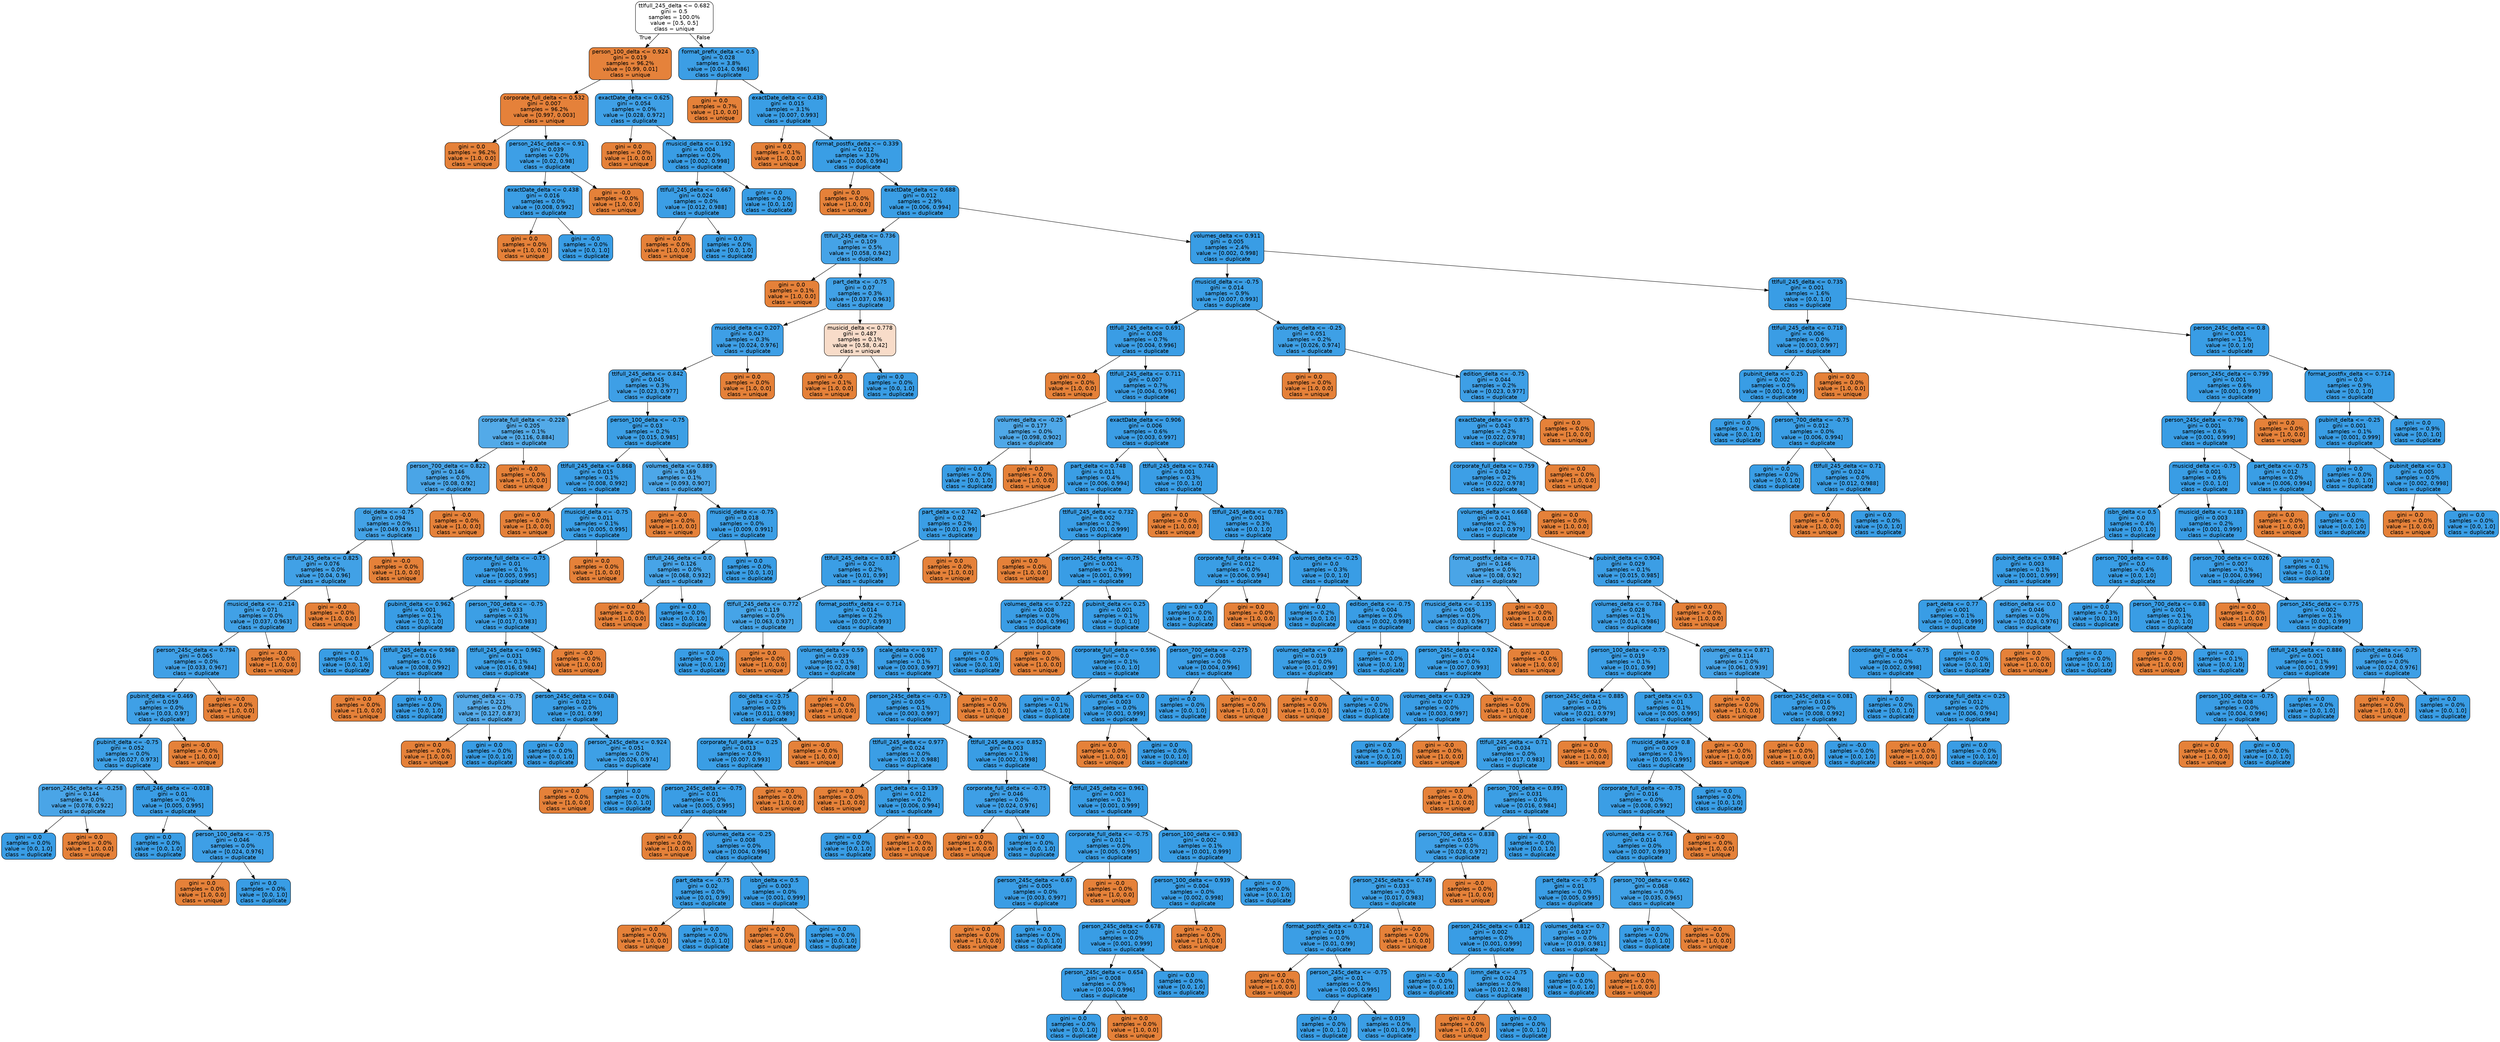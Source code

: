 digraph Tree {
node [shape=box, style="filled, rounded", color="black", fontname=helvetica] ;
edge [fontname=helvetica] ;
0 [label="ttlfull_245_delta <= 0.682\ngini = 0.5\nsamples = 100.0%\nvalue = [0.5, 0.5]\nclass = unique", fillcolor="#ffffff"] ;
1 [label="person_100_delta <= 0.924\ngini = 0.019\nsamples = 96.2%\nvalue = [0.99, 0.01]\nclass = unique", fillcolor="#e5823b"] ;
0 -> 1 [labeldistance=2.5, labelangle=45, headlabel="True"] ;
2 [label="corporate_full_delta <= 0.532\ngini = 0.007\nsamples = 96.2%\nvalue = [0.997, 0.003]\nclass = unique", fillcolor="#e5813a"] ;
1 -> 2 ;
3 [label="gini = 0.0\nsamples = 96.2%\nvalue = [1.0, 0.0]\nclass = unique", fillcolor="#e58139"] ;
2 -> 3 ;
4 [label="person_245c_delta <= 0.91\ngini = 0.039\nsamples = 0.0%\nvalue = [0.02, 0.98]\nclass = duplicate", fillcolor="#3d9fe6"] ;
2 -> 4 ;
5 [label="exactDate_delta <= 0.438\ngini = 0.016\nsamples = 0.0%\nvalue = [0.008, 0.992]\nclass = duplicate", fillcolor="#3b9ee5"] ;
4 -> 5 ;
6 [label="gini = 0.0\nsamples = 0.0%\nvalue = [1.0, 0.0]\nclass = unique", fillcolor="#e58139"] ;
5 -> 6 ;
7 [label="gini = -0.0\nsamples = 0.0%\nvalue = [0.0, 1.0]\nclass = duplicate", fillcolor="#399de5"] ;
5 -> 7 ;
8 [label="gini = -0.0\nsamples = 0.0%\nvalue = [1.0, 0.0]\nclass = unique", fillcolor="#e58139"] ;
4 -> 8 ;
9 [label="exactDate_delta <= 0.625\ngini = 0.054\nsamples = 0.0%\nvalue = [0.028, 0.972]\nclass = duplicate", fillcolor="#3fa0e6"] ;
1 -> 9 ;
10 [label="gini = 0.0\nsamples = 0.0%\nvalue = [1.0, 0.0]\nclass = unique", fillcolor="#e58139"] ;
9 -> 10 ;
11 [label="musicid_delta <= 0.192\ngini = 0.004\nsamples = 0.0%\nvalue = [0.002, 0.998]\nclass = duplicate", fillcolor="#399de5"] ;
9 -> 11 ;
12 [label="ttlfull_245_delta <= 0.667\ngini = 0.024\nsamples = 0.0%\nvalue = [0.012, 0.988]\nclass = duplicate", fillcolor="#3b9ee5"] ;
11 -> 12 ;
13 [label="gini = 0.0\nsamples = 0.0%\nvalue = [1.0, 0.0]\nclass = unique", fillcolor="#e58139"] ;
12 -> 13 ;
14 [label="gini = 0.0\nsamples = 0.0%\nvalue = [0.0, 1.0]\nclass = duplicate", fillcolor="#399de5"] ;
12 -> 14 ;
15 [label="gini = 0.0\nsamples = 0.0%\nvalue = [0.0, 1.0]\nclass = duplicate", fillcolor="#399de5"] ;
11 -> 15 ;
16 [label="format_prefix_delta <= 0.5\ngini = 0.028\nsamples = 3.8%\nvalue = [0.014, 0.986]\nclass = duplicate", fillcolor="#3c9ee5"] ;
0 -> 16 [labeldistance=2.5, labelangle=-45, headlabel="False"] ;
17 [label="gini = 0.0\nsamples = 0.7%\nvalue = [1.0, 0.0]\nclass = unique", fillcolor="#e58139"] ;
16 -> 17 ;
18 [label="exactDate_delta <= 0.438\ngini = 0.015\nsamples = 3.1%\nvalue = [0.007, 0.993]\nclass = duplicate", fillcolor="#3a9ee5"] ;
16 -> 18 ;
19 [label="gini = 0.0\nsamples = 0.1%\nvalue = [1.0, 0.0]\nclass = unique", fillcolor="#e58139"] ;
18 -> 19 ;
20 [label="format_postfix_delta <= 0.339\ngini = 0.012\nsamples = 3.0%\nvalue = [0.006, 0.994]\nclass = duplicate", fillcolor="#3a9ee5"] ;
18 -> 20 ;
21 [label="gini = 0.0\nsamples = 0.0%\nvalue = [1.0, 0.0]\nclass = unique", fillcolor="#e58139"] ;
20 -> 21 ;
22 [label="exactDate_delta <= 0.688\ngini = 0.012\nsamples = 2.9%\nvalue = [0.006, 0.994]\nclass = duplicate", fillcolor="#3a9ee5"] ;
20 -> 22 ;
23 [label="ttlfull_245_delta <= 0.736\ngini = 0.109\nsamples = 0.5%\nvalue = [0.058, 0.942]\nclass = duplicate", fillcolor="#45a3e7"] ;
22 -> 23 ;
24 [label="gini = 0.0\nsamples = 0.1%\nvalue = [1.0, 0.0]\nclass = unique", fillcolor="#e58139"] ;
23 -> 24 ;
25 [label="part_delta <= -0.75\ngini = 0.07\nsamples = 0.3%\nvalue = [0.037, 0.963]\nclass = duplicate", fillcolor="#41a1e6"] ;
23 -> 25 ;
26 [label="musicid_delta <= 0.207\ngini = 0.047\nsamples = 0.3%\nvalue = [0.024, 0.976]\nclass = duplicate", fillcolor="#3e9fe6"] ;
25 -> 26 ;
27 [label="ttlfull_245_delta <= 0.842\ngini = 0.045\nsamples = 0.3%\nvalue = [0.023, 0.977]\nclass = duplicate", fillcolor="#3e9fe6"] ;
26 -> 27 ;
28 [label="corporate_full_delta <= -0.228\ngini = 0.205\nsamples = 0.1%\nvalue = [0.116, 0.884]\nclass = duplicate", fillcolor="#53aae8"] ;
27 -> 28 ;
29 [label="person_700_delta <= 0.822\ngini = 0.146\nsamples = 0.0%\nvalue = [0.08, 0.92]\nclass = duplicate", fillcolor="#4aa5e7"] ;
28 -> 29 ;
30 [label="doi_delta <= -0.75\ngini = 0.094\nsamples = 0.0%\nvalue = [0.049, 0.951]\nclass = duplicate", fillcolor="#43a2e6"] ;
29 -> 30 ;
31 [label="ttlfull_245_delta <= 0.825\ngini = 0.076\nsamples = 0.0%\nvalue = [0.04, 0.96]\nclass = duplicate", fillcolor="#41a1e6"] ;
30 -> 31 ;
32 [label="musicid_delta <= -0.214\ngini = 0.071\nsamples = 0.0%\nvalue = [0.037, 0.963]\nclass = duplicate", fillcolor="#41a1e6"] ;
31 -> 32 ;
33 [label="person_245c_delta <= 0.794\ngini = 0.065\nsamples = 0.0%\nvalue = [0.033, 0.967]\nclass = duplicate", fillcolor="#40a0e6"] ;
32 -> 33 ;
34 [label="pubinit_delta <= 0.469\ngini = 0.059\nsamples = 0.0%\nvalue = [0.03, 0.97]\nclass = duplicate", fillcolor="#3fa0e6"] ;
33 -> 34 ;
35 [label="pubinit_delta <= -0.75\ngini = 0.052\nsamples = 0.0%\nvalue = [0.027, 0.973]\nclass = duplicate", fillcolor="#3ea0e6"] ;
34 -> 35 ;
36 [label="person_245c_delta <= -0.258\ngini = 0.144\nsamples = 0.0%\nvalue = [0.078, 0.922]\nclass = duplicate", fillcolor="#4aa5e7"] ;
35 -> 36 ;
37 [label="gini = 0.0\nsamples = 0.0%\nvalue = [0.0, 1.0]\nclass = duplicate", fillcolor="#399de5"] ;
36 -> 37 ;
38 [label="gini = 0.0\nsamples = 0.0%\nvalue = [1.0, 0.0]\nclass = unique", fillcolor="#e58139"] ;
36 -> 38 ;
39 [label="ttlfull_246_delta <= -0.018\ngini = 0.01\nsamples = 0.0%\nvalue = [0.005, 0.995]\nclass = duplicate", fillcolor="#3a9de5"] ;
35 -> 39 ;
40 [label="gini = 0.0\nsamples = 0.0%\nvalue = [0.0, 1.0]\nclass = duplicate", fillcolor="#399de5"] ;
39 -> 40 ;
41 [label="person_100_delta <= -0.75\ngini = 0.046\nsamples = 0.0%\nvalue = [0.024, 0.976]\nclass = duplicate", fillcolor="#3e9fe6"] ;
39 -> 41 ;
42 [label="gini = 0.0\nsamples = 0.0%\nvalue = [1.0, 0.0]\nclass = unique", fillcolor="#e58139"] ;
41 -> 42 ;
43 [label="gini = 0.0\nsamples = 0.0%\nvalue = [0.0, 1.0]\nclass = duplicate", fillcolor="#399de5"] ;
41 -> 43 ;
44 [label="gini = -0.0\nsamples = 0.0%\nvalue = [1.0, 0.0]\nclass = unique", fillcolor="#e58139"] ;
34 -> 44 ;
45 [label="gini = -0.0\nsamples = 0.0%\nvalue = [1.0, 0.0]\nclass = unique", fillcolor="#e58139"] ;
33 -> 45 ;
46 [label="gini = -0.0\nsamples = 0.0%\nvalue = [1.0, 0.0]\nclass = unique", fillcolor="#e58139"] ;
32 -> 46 ;
47 [label="gini = -0.0\nsamples = 0.0%\nvalue = [1.0, 0.0]\nclass = unique", fillcolor="#e58139"] ;
31 -> 47 ;
48 [label="gini = -0.0\nsamples = 0.0%\nvalue = [1.0, 0.0]\nclass = unique", fillcolor="#e58139"] ;
30 -> 48 ;
49 [label="gini = -0.0\nsamples = 0.0%\nvalue = [1.0, 0.0]\nclass = unique", fillcolor="#e58139"] ;
29 -> 49 ;
50 [label="gini = -0.0\nsamples = 0.0%\nvalue = [1.0, 0.0]\nclass = unique", fillcolor="#e58139"] ;
28 -> 50 ;
51 [label="person_100_delta <= -0.75\ngini = 0.03\nsamples = 0.2%\nvalue = [0.015, 0.985]\nclass = duplicate", fillcolor="#3c9fe5"] ;
27 -> 51 ;
52 [label="ttlfull_245_delta <= 0.868\ngini = 0.015\nsamples = 0.1%\nvalue = [0.008, 0.992]\nclass = duplicate", fillcolor="#3b9ee5"] ;
51 -> 52 ;
53 [label="gini = 0.0\nsamples = 0.0%\nvalue = [1.0, 0.0]\nclass = unique", fillcolor="#e58139"] ;
52 -> 53 ;
54 [label="musicid_delta <= -0.75\ngini = 0.011\nsamples = 0.1%\nvalue = [0.005, 0.995]\nclass = duplicate", fillcolor="#3a9ee5"] ;
52 -> 54 ;
55 [label="corporate_full_delta <= -0.75\ngini = 0.01\nsamples = 0.1%\nvalue = [0.005, 0.995]\nclass = duplicate", fillcolor="#3a9de5"] ;
54 -> 55 ;
56 [label="pubinit_delta <= 0.962\ngini = 0.001\nsamples = 0.1%\nvalue = [0.0, 1.0]\nclass = duplicate", fillcolor="#399de5"] ;
55 -> 56 ;
57 [label="gini = 0.0\nsamples = 0.1%\nvalue = [0.0, 1.0]\nclass = duplicate", fillcolor="#399de5"] ;
56 -> 57 ;
58 [label="ttlfull_245_delta <= 0.968\ngini = 0.016\nsamples = 0.0%\nvalue = [0.008, 0.992]\nclass = duplicate", fillcolor="#3b9ee5"] ;
56 -> 58 ;
59 [label="gini = 0.0\nsamples = 0.0%\nvalue = [1.0, 0.0]\nclass = unique", fillcolor="#e58139"] ;
58 -> 59 ;
60 [label="gini = 0.0\nsamples = 0.0%\nvalue = [0.0, 1.0]\nclass = duplicate", fillcolor="#399de5"] ;
58 -> 60 ;
61 [label="person_700_delta <= -0.75\ngini = 0.033\nsamples = 0.1%\nvalue = [0.017, 0.983]\nclass = duplicate", fillcolor="#3c9fe5"] ;
55 -> 61 ;
62 [label="ttlfull_245_delta <= 0.962\ngini = 0.031\nsamples = 0.1%\nvalue = [0.016, 0.984]\nclass = duplicate", fillcolor="#3c9fe5"] ;
61 -> 62 ;
63 [label="volumes_delta <= -0.75\ngini = 0.221\nsamples = 0.0%\nvalue = [0.127, 0.873]\nclass = duplicate", fillcolor="#56abe9"] ;
62 -> 63 ;
64 [label="gini = 0.0\nsamples = 0.0%\nvalue = [1.0, 0.0]\nclass = unique", fillcolor="#e58139"] ;
63 -> 64 ;
65 [label="gini = 0.0\nsamples = 0.0%\nvalue = [0.0, 1.0]\nclass = duplicate", fillcolor="#399de5"] ;
63 -> 65 ;
66 [label="person_245c_delta <= 0.048\ngini = 0.021\nsamples = 0.0%\nvalue = [0.01, 0.99]\nclass = duplicate", fillcolor="#3b9ee5"] ;
62 -> 66 ;
67 [label="gini = 0.0\nsamples = 0.0%\nvalue = [0.0, 1.0]\nclass = duplicate", fillcolor="#399de5"] ;
66 -> 67 ;
68 [label="person_245c_delta <= 0.924\ngini = 0.051\nsamples = 0.0%\nvalue = [0.026, 0.974]\nclass = duplicate", fillcolor="#3ea0e6"] ;
66 -> 68 ;
69 [label="gini = 0.0\nsamples = 0.0%\nvalue = [1.0, 0.0]\nclass = unique", fillcolor="#e58139"] ;
68 -> 69 ;
70 [label="gini = 0.0\nsamples = 0.0%\nvalue = [0.0, 1.0]\nclass = duplicate", fillcolor="#399de5"] ;
68 -> 70 ;
71 [label="gini = -0.0\nsamples = 0.0%\nvalue = [1.0, 0.0]\nclass = unique", fillcolor="#e58139"] ;
61 -> 71 ;
72 [label="gini = 0.0\nsamples = 0.0%\nvalue = [1.0, 0.0]\nclass = unique", fillcolor="#e58139"] ;
54 -> 72 ;
73 [label="volumes_delta <= 0.889\ngini = 0.169\nsamples = 0.1%\nvalue = [0.093, 0.907]\nclass = duplicate", fillcolor="#4da7e8"] ;
51 -> 73 ;
74 [label="gini = -0.0\nsamples = 0.0%\nvalue = [1.0, 0.0]\nclass = unique", fillcolor="#e58139"] ;
73 -> 74 ;
75 [label="musicid_delta <= -0.75\ngini = 0.018\nsamples = 0.0%\nvalue = [0.009, 0.991]\nclass = duplicate", fillcolor="#3b9ee5"] ;
73 -> 75 ;
76 [label="ttlfull_246_delta <= 0.0\ngini = 0.126\nsamples = 0.0%\nvalue = [0.068, 0.932]\nclass = duplicate", fillcolor="#47a4e7"] ;
75 -> 76 ;
77 [label="gini = 0.0\nsamples = 0.0%\nvalue = [1.0, 0.0]\nclass = unique", fillcolor="#e58139"] ;
76 -> 77 ;
78 [label="gini = 0.0\nsamples = 0.0%\nvalue = [0.0, 1.0]\nclass = duplicate", fillcolor="#399de5"] ;
76 -> 78 ;
79 [label="gini = 0.0\nsamples = 0.0%\nvalue = [0.0, 1.0]\nclass = duplicate", fillcolor="#399de5"] ;
75 -> 79 ;
80 [label="gini = 0.0\nsamples = 0.0%\nvalue = [1.0, 0.0]\nclass = unique", fillcolor="#e58139"] ;
26 -> 80 ;
81 [label="musicid_delta <= 0.778\ngini = 0.487\nsamples = 0.1%\nvalue = [0.58, 0.42]\nclass = unique", fillcolor="#f8dcc9"] ;
25 -> 81 ;
82 [label="gini = 0.0\nsamples = 0.1%\nvalue = [1.0, 0.0]\nclass = unique", fillcolor="#e58139"] ;
81 -> 82 ;
83 [label="gini = 0.0\nsamples = 0.0%\nvalue = [0.0, 1.0]\nclass = duplicate", fillcolor="#399de5"] ;
81 -> 83 ;
84 [label="volumes_delta <= 0.911\ngini = 0.005\nsamples = 2.4%\nvalue = [0.002, 0.998]\nclass = duplicate", fillcolor="#399de5"] ;
22 -> 84 ;
85 [label="musicid_delta <= -0.75\ngini = 0.014\nsamples = 0.9%\nvalue = [0.007, 0.993]\nclass = duplicate", fillcolor="#3a9ee5"] ;
84 -> 85 ;
86 [label="ttlfull_245_delta <= 0.691\ngini = 0.008\nsamples = 0.7%\nvalue = [0.004, 0.996]\nclass = duplicate", fillcolor="#3a9de5"] ;
85 -> 86 ;
87 [label="gini = 0.0\nsamples = 0.0%\nvalue = [1.0, 0.0]\nclass = unique", fillcolor="#e58139"] ;
86 -> 87 ;
88 [label="ttlfull_245_delta <= 0.711\ngini = 0.007\nsamples = 0.7%\nvalue = [0.004, 0.996]\nclass = duplicate", fillcolor="#3a9de5"] ;
86 -> 88 ;
89 [label="volumes_delta <= -0.25\ngini = 0.177\nsamples = 0.0%\nvalue = [0.098, 0.902]\nclass = duplicate", fillcolor="#4fa8e8"] ;
88 -> 89 ;
90 [label="gini = 0.0\nsamples = 0.0%\nvalue = [0.0, 1.0]\nclass = duplicate", fillcolor="#399de5"] ;
89 -> 90 ;
91 [label="gini = 0.0\nsamples = 0.0%\nvalue = [1.0, 0.0]\nclass = unique", fillcolor="#e58139"] ;
89 -> 91 ;
92 [label="exactDate_delta <= 0.906\ngini = 0.006\nsamples = 0.6%\nvalue = [0.003, 0.997]\nclass = duplicate", fillcolor="#3a9de5"] ;
88 -> 92 ;
93 [label="part_delta <= 0.748\ngini = 0.011\nsamples = 0.4%\nvalue = [0.006, 0.994]\nclass = duplicate", fillcolor="#3a9ee5"] ;
92 -> 93 ;
94 [label="part_delta <= 0.742\ngini = 0.02\nsamples = 0.2%\nvalue = [0.01, 0.99]\nclass = duplicate", fillcolor="#3b9ee5"] ;
93 -> 94 ;
95 [label="ttlfull_245_delta <= 0.837\ngini = 0.02\nsamples = 0.2%\nvalue = [0.01, 0.99]\nclass = duplicate", fillcolor="#3b9ee5"] ;
94 -> 95 ;
96 [label="ttlfull_245_delta <= 0.772\ngini = 0.119\nsamples = 0.0%\nvalue = [0.063, 0.937]\nclass = duplicate", fillcolor="#46a4e7"] ;
95 -> 96 ;
97 [label="gini = 0.0\nsamples = 0.0%\nvalue = [0.0, 1.0]\nclass = duplicate", fillcolor="#399de5"] ;
96 -> 97 ;
98 [label="gini = 0.0\nsamples = 0.0%\nvalue = [1.0, 0.0]\nclass = unique", fillcolor="#e58139"] ;
96 -> 98 ;
99 [label="format_postfix_delta <= 0.714\ngini = 0.014\nsamples = 0.2%\nvalue = [0.007, 0.993]\nclass = duplicate", fillcolor="#3a9ee5"] ;
95 -> 99 ;
100 [label="volumes_delta <= 0.59\ngini = 0.039\nsamples = 0.1%\nvalue = [0.02, 0.98]\nclass = duplicate", fillcolor="#3d9fe6"] ;
99 -> 100 ;
101 [label="doi_delta <= -0.75\ngini = 0.023\nsamples = 0.0%\nvalue = [0.011, 0.989]\nclass = duplicate", fillcolor="#3b9ee5"] ;
100 -> 101 ;
102 [label="corporate_full_delta <= 0.25\ngini = 0.013\nsamples = 0.0%\nvalue = [0.007, 0.993]\nclass = duplicate", fillcolor="#3a9ee5"] ;
101 -> 102 ;
103 [label="person_245c_delta <= -0.75\ngini = 0.01\nsamples = 0.0%\nvalue = [0.005, 0.995]\nclass = duplicate", fillcolor="#3a9de5"] ;
102 -> 103 ;
104 [label="gini = 0.0\nsamples = 0.0%\nvalue = [1.0, 0.0]\nclass = unique", fillcolor="#e58139"] ;
103 -> 104 ;
105 [label="volumes_delta <= -0.25\ngini = 0.008\nsamples = 0.0%\nvalue = [0.004, 0.996]\nclass = duplicate", fillcolor="#3a9de5"] ;
103 -> 105 ;
106 [label="part_delta <= -0.75\ngini = 0.02\nsamples = 0.0%\nvalue = [0.01, 0.99]\nclass = duplicate", fillcolor="#3b9ee5"] ;
105 -> 106 ;
107 [label="gini = 0.0\nsamples = 0.0%\nvalue = [1.0, 0.0]\nclass = unique", fillcolor="#e58139"] ;
106 -> 107 ;
108 [label="gini = 0.0\nsamples = 0.0%\nvalue = [0.0, 1.0]\nclass = duplicate", fillcolor="#399de5"] ;
106 -> 108 ;
109 [label="isbn_delta <= 0.5\ngini = 0.003\nsamples = 0.0%\nvalue = [0.001, 0.999]\nclass = duplicate", fillcolor="#399de5"] ;
105 -> 109 ;
110 [label="gini = 0.0\nsamples = 0.0%\nvalue = [1.0, 0.0]\nclass = unique", fillcolor="#e58139"] ;
109 -> 110 ;
111 [label="gini = 0.0\nsamples = 0.0%\nvalue = [0.0, 1.0]\nclass = duplicate", fillcolor="#399de5"] ;
109 -> 111 ;
112 [label="gini = -0.0\nsamples = 0.0%\nvalue = [1.0, 0.0]\nclass = unique", fillcolor="#e58139"] ;
102 -> 112 ;
113 [label="gini = -0.0\nsamples = 0.0%\nvalue = [1.0, 0.0]\nclass = unique", fillcolor="#e58139"] ;
101 -> 113 ;
114 [label="gini = -0.0\nsamples = 0.0%\nvalue = [1.0, 0.0]\nclass = unique", fillcolor="#e58139"] ;
100 -> 114 ;
115 [label="scale_delta <= 0.917\ngini = 0.006\nsamples = 0.1%\nvalue = [0.003, 0.997]\nclass = duplicate", fillcolor="#3a9de5"] ;
99 -> 115 ;
116 [label="person_245c_delta <= -0.75\ngini = 0.005\nsamples = 0.1%\nvalue = [0.003, 0.997]\nclass = duplicate", fillcolor="#3a9de5"] ;
115 -> 116 ;
117 [label="ttlfull_245_delta <= 0.977\ngini = 0.024\nsamples = 0.0%\nvalue = [0.012, 0.988]\nclass = duplicate", fillcolor="#3b9ee5"] ;
116 -> 117 ;
118 [label="gini = 0.0\nsamples = 0.0%\nvalue = [1.0, 0.0]\nclass = unique", fillcolor="#e58139"] ;
117 -> 118 ;
119 [label="part_delta <= -0.139\ngini = 0.012\nsamples = 0.0%\nvalue = [0.006, 0.994]\nclass = duplicate", fillcolor="#3a9ee5"] ;
117 -> 119 ;
120 [label="gini = 0.0\nsamples = 0.0%\nvalue = [0.0, 1.0]\nclass = duplicate", fillcolor="#399de5"] ;
119 -> 120 ;
121 [label="gini = -0.0\nsamples = 0.0%\nvalue = [1.0, 0.0]\nclass = unique", fillcolor="#e58139"] ;
119 -> 121 ;
122 [label="ttlfull_245_delta <= 0.852\ngini = 0.003\nsamples = 0.1%\nvalue = [0.002, 0.998]\nclass = duplicate", fillcolor="#399de5"] ;
116 -> 122 ;
123 [label="corporate_full_delta <= -0.75\ngini = 0.046\nsamples = 0.0%\nvalue = [0.024, 0.976]\nclass = duplicate", fillcolor="#3e9fe6"] ;
122 -> 123 ;
124 [label="gini = 0.0\nsamples = 0.0%\nvalue = [1.0, 0.0]\nclass = unique", fillcolor="#e58139"] ;
123 -> 124 ;
125 [label="gini = 0.0\nsamples = 0.0%\nvalue = [0.0, 1.0]\nclass = duplicate", fillcolor="#399de5"] ;
123 -> 125 ;
126 [label="ttlfull_245_delta <= 0.961\ngini = 0.003\nsamples = 0.1%\nvalue = [0.001, 0.999]\nclass = duplicate", fillcolor="#399de5"] ;
122 -> 126 ;
127 [label="corporate_full_delta <= -0.75\ngini = 0.011\nsamples = 0.0%\nvalue = [0.005, 0.995]\nclass = duplicate", fillcolor="#3a9ee5"] ;
126 -> 127 ;
128 [label="person_245c_delta <= 0.67\ngini = 0.005\nsamples = 0.0%\nvalue = [0.003, 0.997]\nclass = duplicate", fillcolor="#3a9de5"] ;
127 -> 128 ;
129 [label="gini = 0.0\nsamples = 0.0%\nvalue = [1.0, 0.0]\nclass = unique", fillcolor="#e58139"] ;
128 -> 129 ;
130 [label="gini = 0.0\nsamples = 0.0%\nvalue = [0.0, 1.0]\nclass = duplicate", fillcolor="#399de5"] ;
128 -> 130 ;
131 [label="gini = -0.0\nsamples = 0.0%\nvalue = [1.0, 0.0]\nclass = unique", fillcolor="#e58139"] ;
127 -> 131 ;
132 [label="person_100_delta <= 0.983\ngini = 0.002\nsamples = 0.1%\nvalue = [0.001, 0.999]\nclass = duplicate", fillcolor="#399de5"] ;
126 -> 132 ;
133 [label="person_100_delta <= 0.939\ngini = 0.004\nsamples = 0.0%\nvalue = [0.002, 0.998]\nclass = duplicate", fillcolor="#399de5"] ;
132 -> 133 ;
134 [label="person_245c_delta <= 0.678\ngini = 0.002\nsamples = 0.0%\nvalue = [0.001, 0.999]\nclass = duplicate", fillcolor="#399de5"] ;
133 -> 134 ;
135 [label="person_245c_delta <= 0.654\ngini = 0.008\nsamples = 0.0%\nvalue = [0.004, 0.996]\nclass = duplicate", fillcolor="#3a9de5"] ;
134 -> 135 ;
136 [label="gini = 0.0\nsamples = 0.0%\nvalue = [0.0, 1.0]\nclass = duplicate", fillcolor="#399de5"] ;
135 -> 136 ;
137 [label="gini = 0.0\nsamples = 0.0%\nvalue = [1.0, 0.0]\nclass = unique", fillcolor="#e58139"] ;
135 -> 137 ;
138 [label="gini = 0.0\nsamples = 0.0%\nvalue = [0.0, 1.0]\nclass = duplicate", fillcolor="#399de5"] ;
134 -> 138 ;
139 [label="gini = -0.0\nsamples = 0.0%\nvalue = [1.0, 0.0]\nclass = unique", fillcolor="#e58139"] ;
133 -> 139 ;
140 [label="gini = 0.0\nsamples = 0.0%\nvalue = [0.0, 1.0]\nclass = duplicate", fillcolor="#399de5"] ;
132 -> 140 ;
141 [label="gini = 0.0\nsamples = 0.0%\nvalue = [1.0, 0.0]\nclass = unique", fillcolor="#e58139"] ;
115 -> 141 ;
142 [label="gini = 0.0\nsamples = 0.0%\nvalue = [1.0, 0.0]\nclass = unique", fillcolor="#e58139"] ;
94 -> 142 ;
143 [label="ttlfull_245_delta <= 0.732\ngini = 0.002\nsamples = 0.2%\nvalue = [0.001, 0.999]\nclass = duplicate", fillcolor="#399de5"] ;
93 -> 143 ;
144 [label="gini = 0.0\nsamples = 0.0%\nvalue = [1.0, 0.0]\nclass = unique", fillcolor="#e58139"] ;
143 -> 144 ;
145 [label="person_245c_delta <= -0.75\ngini = 0.001\nsamples = 0.2%\nvalue = [0.001, 0.999]\nclass = duplicate", fillcolor="#399de5"] ;
143 -> 145 ;
146 [label="volumes_delta <= 0.722\ngini = 0.008\nsamples = 0.0%\nvalue = [0.004, 0.996]\nclass = duplicate", fillcolor="#3a9de5"] ;
145 -> 146 ;
147 [label="gini = 0.0\nsamples = 0.0%\nvalue = [0.0, 1.0]\nclass = duplicate", fillcolor="#399de5"] ;
146 -> 147 ;
148 [label="gini = 0.0\nsamples = 0.0%\nvalue = [1.0, 0.0]\nclass = unique", fillcolor="#e58139"] ;
146 -> 148 ;
149 [label="pubinit_delta <= 0.25\ngini = 0.001\nsamples = 0.1%\nvalue = [0.0, 1.0]\nclass = duplicate", fillcolor="#399de5"] ;
145 -> 149 ;
150 [label="corporate_full_delta <= 0.596\ngini = 0.0\nsamples = 0.1%\nvalue = [0.0, 1.0]\nclass = duplicate", fillcolor="#399de5"] ;
149 -> 150 ;
151 [label="gini = 0.0\nsamples = 0.1%\nvalue = [0.0, 1.0]\nclass = duplicate", fillcolor="#399de5"] ;
150 -> 151 ;
152 [label="volumes_delta <= 0.0\ngini = 0.003\nsamples = 0.0%\nvalue = [0.001, 0.999]\nclass = duplicate", fillcolor="#399de5"] ;
150 -> 152 ;
153 [label="gini = 0.0\nsamples = 0.0%\nvalue = [1.0, 0.0]\nclass = unique", fillcolor="#e58139"] ;
152 -> 153 ;
154 [label="gini = 0.0\nsamples = 0.0%\nvalue = [0.0, 1.0]\nclass = duplicate", fillcolor="#399de5"] ;
152 -> 154 ;
155 [label="person_700_delta <= -0.275\ngini = 0.008\nsamples = 0.0%\nvalue = [0.004, 0.996]\nclass = duplicate", fillcolor="#3a9de5"] ;
149 -> 155 ;
156 [label="gini = 0.0\nsamples = 0.0%\nvalue = [0.0, 1.0]\nclass = duplicate", fillcolor="#399de5"] ;
155 -> 156 ;
157 [label="gini = 0.0\nsamples = 0.0%\nvalue = [1.0, 0.0]\nclass = unique", fillcolor="#e58139"] ;
155 -> 157 ;
158 [label="ttlfull_245_delta <= 0.744\ngini = 0.001\nsamples = 0.3%\nvalue = [0.0, 1.0]\nclass = duplicate", fillcolor="#399de5"] ;
92 -> 158 ;
159 [label="gini = 0.0\nsamples = 0.0%\nvalue = [1.0, 0.0]\nclass = unique", fillcolor="#e58139"] ;
158 -> 159 ;
160 [label="ttlfull_245_delta <= 0.785\ngini = 0.001\nsamples = 0.3%\nvalue = [0.0, 1.0]\nclass = duplicate", fillcolor="#399de5"] ;
158 -> 160 ;
161 [label="corporate_full_delta <= 0.494\ngini = 0.012\nsamples = 0.0%\nvalue = [0.006, 0.994]\nclass = duplicate", fillcolor="#3a9ee5"] ;
160 -> 161 ;
162 [label="gini = 0.0\nsamples = 0.0%\nvalue = [0.0, 1.0]\nclass = duplicate", fillcolor="#399de5"] ;
161 -> 162 ;
163 [label="gini = 0.0\nsamples = 0.0%\nvalue = [1.0, 0.0]\nclass = unique", fillcolor="#e58139"] ;
161 -> 163 ;
164 [label="volumes_delta <= -0.25\ngini = 0.0\nsamples = 0.3%\nvalue = [0.0, 1.0]\nclass = duplicate", fillcolor="#399de5"] ;
160 -> 164 ;
165 [label="gini = 0.0\nsamples = 0.2%\nvalue = [0.0, 1.0]\nclass = duplicate", fillcolor="#399de5"] ;
164 -> 165 ;
166 [label="edition_delta <= -0.75\ngini = 0.004\nsamples = 0.0%\nvalue = [0.002, 0.998]\nclass = duplicate", fillcolor="#399de5"] ;
164 -> 166 ;
167 [label="volumes_delta <= 0.289\ngini = 0.019\nsamples = 0.0%\nvalue = [0.01, 0.99]\nclass = duplicate", fillcolor="#3b9ee5"] ;
166 -> 167 ;
168 [label="gini = 0.0\nsamples = 0.0%\nvalue = [1.0, 0.0]\nclass = unique", fillcolor="#e58139"] ;
167 -> 168 ;
169 [label="gini = 0.0\nsamples = 0.0%\nvalue = [0.0, 1.0]\nclass = duplicate", fillcolor="#399de5"] ;
167 -> 169 ;
170 [label="gini = 0.0\nsamples = 0.0%\nvalue = [0.0, 1.0]\nclass = duplicate", fillcolor="#399de5"] ;
166 -> 170 ;
171 [label="volumes_delta <= -0.25\ngini = 0.051\nsamples = 0.2%\nvalue = [0.026, 0.974]\nclass = duplicate", fillcolor="#3ea0e6"] ;
85 -> 171 ;
172 [label="gini = 0.0\nsamples = 0.0%\nvalue = [1.0, 0.0]\nclass = unique", fillcolor="#e58139"] ;
171 -> 172 ;
173 [label="edition_delta <= -0.75\ngini = 0.044\nsamples = 0.2%\nvalue = [0.023, 0.977]\nclass = duplicate", fillcolor="#3e9fe6"] ;
171 -> 173 ;
174 [label="exactDate_delta <= 0.875\ngini = 0.043\nsamples = 0.2%\nvalue = [0.022, 0.978]\nclass = duplicate", fillcolor="#3d9fe6"] ;
173 -> 174 ;
175 [label="corporate_full_delta <= 0.759\ngini = 0.042\nsamples = 0.2%\nvalue = [0.022, 0.978]\nclass = duplicate", fillcolor="#3d9fe6"] ;
174 -> 175 ;
176 [label="volumes_delta <= 0.668\ngini = 0.041\nsamples = 0.2%\nvalue = [0.021, 0.979]\nclass = duplicate", fillcolor="#3d9fe6"] ;
175 -> 176 ;
177 [label="format_postfix_delta <= 0.714\ngini = 0.146\nsamples = 0.0%\nvalue = [0.08, 0.92]\nclass = duplicate", fillcolor="#4aa5e7"] ;
176 -> 177 ;
178 [label="musicid_delta <= -0.135\ngini = 0.065\nsamples = 0.0%\nvalue = [0.033, 0.967]\nclass = duplicate", fillcolor="#40a0e6"] ;
177 -> 178 ;
179 [label="person_245c_delta <= 0.924\ngini = 0.014\nsamples = 0.0%\nvalue = [0.007, 0.993]\nclass = duplicate", fillcolor="#3a9ee5"] ;
178 -> 179 ;
180 [label="volumes_delta <= 0.329\ngini = 0.007\nsamples = 0.0%\nvalue = [0.003, 0.997]\nclass = duplicate", fillcolor="#3a9de5"] ;
179 -> 180 ;
181 [label="gini = 0.0\nsamples = 0.0%\nvalue = [0.0, 1.0]\nclass = duplicate", fillcolor="#399de5"] ;
180 -> 181 ;
182 [label="gini = -0.0\nsamples = 0.0%\nvalue = [1.0, 0.0]\nclass = unique", fillcolor="#e58139"] ;
180 -> 182 ;
183 [label="gini = -0.0\nsamples = 0.0%\nvalue = [1.0, 0.0]\nclass = unique", fillcolor="#e58139"] ;
179 -> 183 ;
184 [label="gini = -0.0\nsamples = 0.0%\nvalue = [1.0, 0.0]\nclass = unique", fillcolor="#e58139"] ;
178 -> 184 ;
185 [label="gini = -0.0\nsamples = 0.0%\nvalue = [1.0, 0.0]\nclass = unique", fillcolor="#e58139"] ;
177 -> 185 ;
186 [label="pubinit_delta <= 0.904\ngini = 0.029\nsamples = 0.1%\nvalue = [0.015, 0.985]\nclass = duplicate", fillcolor="#3c9ee5"] ;
176 -> 186 ;
187 [label="volumes_delta <= 0.784\ngini = 0.028\nsamples = 0.1%\nvalue = [0.014, 0.986]\nclass = duplicate", fillcolor="#3c9ee5"] ;
186 -> 187 ;
188 [label="person_100_delta <= -0.75\ngini = 0.019\nsamples = 0.1%\nvalue = [0.01, 0.99]\nclass = duplicate", fillcolor="#3b9ee5"] ;
187 -> 188 ;
189 [label="person_245c_delta <= 0.885\ngini = 0.041\nsamples = 0.0%\nvalue = [0.021, 0.979]\nclass = duplicate", fillcolor="#3d9fe6"] ;
188 -> 189 ;
190 [label="ttlfull_245_delta <= 0.71\ngini = 0.034\nsamples = 0.0%\nvalue = [0.017, 0.983]\nclass = duplicate", fillcolor="#3c9fe5"] ;
189 -> 190 ;
191 [label="gini = 0.0\nsamples = 0.0%\nvalue = [1.0, 0.0]\nclass = unique", fillcolor="#e58139"] ;
190 -> 191 ;
192 [label="person_700_delta <= 0.891\ngini = 0.031\nsamples = 0.0%\nvalue = [0.016, 0.984]\nclass = duplicate", fillcolor="#3c9fe5"] ;
190 -> 192 ;
193 [label="person_700_delta <= 0.838\ngini = 0.055\nsamples = 0.0%\nvalue = [0.028, 0.972]\nclass = duplicate", fillcolor="#3fa0e6"] ;
192 -> 193 ;
194 [label="person_245c_delta <= 0.749\ngini = 0.033\nsamples = 0.0%\nvalue = [0.017, 0.983]\nclass = duplicate", fillcolor="#3c9fe5"] ;
193 -> 194 ;
195 [label="format_postfix_delta <= 0.714\ngini = 0.019\nsamples = 0.0%\nvalue = [0.01, 0.99]\nclass = duplicate", fillcolor="#3b9ee5"] ;
194 -> 195 ;
196 [label="gini = 0.0\nsamples = 0.0%\nvalue = [1.0, 0.0]\nclass = unique", fillcolor="#e58139"] ;
195 -> 196 ;
197 [label="person_245c_delta <= -0.75\ngini = 0.01\nsamples = 0.0%\nvalue = [0.005, 0.995]\nclass = duplicate", fillcolor="#3a9de5"] ;
195 -> 197 ;
198 [label="gini = 0.0\nsamples = 0.0%\nvalue = [0.0, 1.0]\nclass = duplicate", fillcolor="#399de5"] ;
197 -> 198 ;
199 [label="gini = 0.019\nsamples = 0.0%\nvalue = [0.01, 0.99]\nclass = duplicate", fillcolor="#3b9ee5"] ;
197 -> 199 ;
200 [label="gini = -0.0\nsamples = 0.0%\nvalue = [1.0, 0.0]\nclass = unique", fillcolor="#e58139"] ;
194 -> 200 ;
201 [label="gini = -0.0\nsamples = 0.0%\nvalue = [1.0, 0.0]\nclass = unique", fillcolor="#e58139"] ;
193 -> 201 ;
202 [label="gini = -0.0\nsamples = 0.0%\nvalue = [0.0, 1.0]\nclass = duplicate", fillcolor="#399de5"] ;
192 -> 202 ;
203 [label="gini = 0.0\nsamples = 0.0%\nvalue = [1.0, 0.0]\nclass = unique", fillcolor="#e58139"] ;
189 -> 203 ;
204 [label="part_delta <= 0.5\ngini = 0.01\nsamples = 0.1%\nvalue = [0.005, 0.995]\nclass = duplicate", fillcolor="#3a9ee5"] ;
188 -> 204 ;
205 [label="musicid_delta <= 0.8\ngini = 0.009\nsamples = 0.1%\nvalue = [0.005, 0.995]\nclass = duplicate", fillcolor="#3a9de5"] ;
204 -> 205 ;
206 [label="corporate_full_delta <= -0.75\ngini = 0.016\nsamples = 0.0%\nvalue = [0.008, 0.992]\nclass = duplicate", fillcolor="#3b9ee5"] ;
205 -> 206 ;
207 [label="volumes_delta <= 0.764\ngini = 0.014\nsamples = 0.0%\nvalue = [0.007, 0.993]\nclass = duplicate", fillcolor="#3a9ee5"] ;
206 -> 207 ;
208 [label="part_delta <= -0.75\ngini = 0.01\nsamples = 0.0%\nvalue = [0.005, 0.995]\nclass = duplicate", fillcolor="#3a9de5"] ;
207 -> 208 ;
209 [label="person_245c_delta <= 0.812\ngini = 0.002\nsamples = 0.0%\nvalue = [0.001, 0.999]\nclass = duplicate", fillcolor="#399de5"] ;
208 -> 209 ;
210 [label="gini = -0.0\nsamples = 0.0%\nvalue = [0.0, 1.0]\nclass = duplicate", fillcolor="#399de5"] ;
209 -> 210 ;
211 [label="ismn_delta <= -0.75\ngini = 0.024\nsamples = 0.0%\nvalue = [0.012, 0.988]\nclass = duplicate", fillcolor="#3b9ee5"] ;
209 -> 211 ;
212 [label="gini = 0.0\nsamples = 0.0%\nvalue = [1.0, 0.0]\nclass = unique", fillcolor="#e58139"] ;
211 -> 212 ;
213 [label="gini = 0.0\nsamples = 0.0%\nvalue = [0.0, 1.0]\nclass = duplicate", fillcolor="#399de5"] ;
211 -> 213 ;
214 [label="volumes_delta <= 0.7\ngini = 0.037\nsamples = 0.0%\nvalue = [0.019, 0.981]\nclass = duplicate", fillcolor="#3d9fe6"] ;
208 -> 214 ;
215 [label="gini = 0.0\nsamples = 0.0%\nvalue = [0.0, 1.0]\nclass = duplicate", fillcolor="#399de5"] ;
214 -> 215 ;
216 [label="gini = 0.0\nsamples = 0.0%\nvalue = [1.0, 0.0]\nclass = unique", fillcolor="#e58139"] ;
214 -> 216 ;
217 [label="person_700_delta <= 0.662\ngini = 0.068\nsamples = 0.0%\nvalue = [0.035, 0.965]\nclass = duplicate", fillcolor="#40a1e6"] ;
207 -> 217 ;
218 [label="gini = 0.0\nsamples = 0.0%\nvalue = [0.0, 1.0]\nclass = duplicate", fillcolor="#399de5"] ;
217 -> 218 ;
219 [label="gini = -0.0\nsamples = 0.0%\nvalue = [1.0, 0.0]\nclass = unique", fillcolor="#e58139"] ;
217 -> 219 ;
220 [label="gini = -0.0\nsamples = 0.0%\nvalue = [1.0, 0.0]\nclass = unique", fillcolor="#e58139"] ;
206 -> 220 ;
221 [label="gini = 0.0\nsamples = 0.0%\nvalue = [0.0, 1.0]\nclass = duplicate", fillcolor="#399de5"] ;
205 -> 221 ;
222 [label="gini = -0.0\nsamples = 0.0%\nvalue = [1.0, 0.0]\nclass = unique", fillcolor="#e58139"] ;
204 -> 222 ;
223 [label="volumes_delta <= 0.871\ngini = 0.114\nsamples = 0.0%\nvalue = [0.061, 0.939]\nclass = duplicate", fillcolor="#46a3e7"] ;
187 -> 223 ;
224 [label="gini = 0.0\nsamples = 0.0%\nvalue = [1.0, 0.0]\nclass = unique", fillcolor="#e58139"] ;
223 -> 224 ;
225 [label="person_245c_delta <= 0.081\ngini = 0.016\nsamples = 0.0%\nvalue = [0.008, 0.992]\nclass = duplicate", fillcolor="#3b9ee5"] ;
223 -> 225 ;
226 [label="gini = 0.0\nsamples = 0.0%\nvalue = [1.0, 0.0]\nclass = unique", fillcolor="#e58139"] ;
225 -> 226 ;
227 [label="gini = -0.0\nsamples = 0.0%\nvalue = [0.0, 1.0]\nclass = duplicate", fillcolor="#399de5"] ;
225 -> 227 ;
228 [label="gini = 0.0\nsamples = 0.0%\nvalue = [1.0, 0.0]\nclass = unique", fillcolor="#e58139"] ;
186 -> 228 ;
229 [label="gini = 0.0\nsamples = 0.0%\nvalue = [1.0, 0.0]\nclass = unique", fillcolor="#e58139"] ;
175 -> 229 ;
230 [label="gini = 0.0\nsamples = 0.0%\nvalue = [1.0, 0.0]\nclass = unique", fillcolor="#e58139"] ;
174 -> 230 ;
231 [label="gini = 0.0\nsamples = 0.0%\nvalue = [1.0, 0.0]\nclass = unique", fillcolor="#e58139"] ;
173 -> 231 ;
232 [label="ttlfull_245_delta <= 0.735\ngini = 0.001\nsamples = 1.6%\nvalue = [0.0, 1.0]\nclass = duplicate", fillcolor="#399de5"] ;
84 -> 232 ;
233 [label="ttlfull_245_delta <= 0.718\ngini = 0.006\nsamples = 0.0%\nvalue = [0.003, 0.997]\nclass = duplicate", fillcolor="#3a9de5"] ;
232 -> 233 ;
234 [label="pubinit_delta <= 0.25\ngini = 0.002\nsamples = 0.0%\nvalue = [0.001, 0.999]\nclass = duplicate", fillcolor="#399de5"] ;
233 -> 234 ;
235 [label="gini = 0.0\nsamples = 0.0%\nvalue = [0.0, 1.0]\nclass = duplicate", fillcolor="#399de5"] ;
234 -> 235 ;
236 [label="person_700_delta <= -0.75\ngini = 0.012\nsamples = 0.0%\nvalue = [0.006, 0.994]\nclass = duplicate", fillcolor="#3a9ee5"] ;
234 -> 236 ;
237 [label="gini = 0.0\nsamples = 0.0%\nvalue = [0.0, 1.0]\nclass = duplicate", fillcolor="#399de5"] ;
236 -> 237 ;
238 [label="ttlfull_245_delta <= 0.71\ngini = 0.024\nsamples = 0.0%\nvalue = [0.012, 0.988]\nclass = duplicate", fillcolor="#3b9ee5"] ;
236 -> 238 ;
239 [label="gini = 0.0\nsamples = 0.0%\nvalue = [1.0, 0.0]\nclass = unique", fillcolor="#e58139"] ;
238 -> 239 ;
240 [label="gini = 0.0\nsamples = 0.0%\nvalue = [0.0, 1.0]\nclass = duplicate", fillcolor="#399de5"] ;
238 -> 240 ;
241 [label="gini = 0.0\nsamples = 0.0%\nvalue = [1.0, 0.0]\nclass = unique", fillcolor="#e58139"] ;
233 -> 241 ;
242 [label="person_245c_delta <= 0.8\ngini = 0.001\nsamples = 1.5%\nvalue = [0.0, 1.0]\nclass = duplicate", fillcolor="#399de5"] ;
232 -> 242 ;
243 [label="person_245c_delta <= 0.799\ngini = 0.001\nsamples = 0.6%\nvalue = [0.001, 0.999]\nclass = duplicate", fillcolor="#399de5"] ;
242 -> 243 ;
244 [label="person_245c_delta <= 0.796\ngini = 0.001\nsamples = 0.6%\nvalue = [0.001, 0.999]\nclass = duplicate", fillcolor="#399de5"] ;
243 -> 244 ;
245 [label="musicid_delta <= -0.75\ngini = 0.001\nsamples = 0.6%\nvalue = [0.0, 1.0]\nclass = duplicate", fillcolor="#399de5"] ;
244 -> 245 ;
246 [label="isbn_delta <= 0.5\ngini = 0.0\nsamples = 0.4%\nvalue = [0.0, 1.0]\nclass = duplicate", fillcolor="#399de5"] ;
245 -> 246 ;
247 [label="pubinit_delta <= 0.984\ngini = 0.003\nsamples = 0.1%\nvalue = [0.001, 0.999]\nclass = duplicate", fillcolor="#399de5"] ;
246 -> 247 ;
248 [label="part_delta <= 0.77\ngini = 0.001\nsamples = 0.1%\nvalue = [0.001, 0.999]\nclass = duplicate", fillcolor="#399de5"] ;
247 -> 248 ;
249 [label="coordinate_E_delta <= -0.75\ngini = 0.004\nsamples = 0.0%\nvalue = [0.002, 0.998]\nclass = duplicate", fillcolor="#399de5"] ;
248 -> 249 ;
250 [label="gini = 0.0\nsamples = 0.0%\nvalue = [0.0, 1.0]\nclass = duplicate", fillcolor="#399de5"] ;
249 -> 250 ;
251 [label="corporate_full_delta <= 0.25\ngini = 0.012\nsamples = 0.0%\nvalue = [0.006, 0.994]\nclass = duplicate", fillcolor="#3a9ee5"] ;
249 -> 251 ;
252 [label="gini = 0.0\nsamples = 0.0%\nvalue = [1.0, 0.0]\nclass = unique", fillcolor="#e58139"] ;
251 -> 252 ;
253 [label="gini = 0.0\nsamples = 0.0%\nvalue = [0.0, 1.0]\nclass = duplicate", fillcolor="#399de5"] ;
251 -> 253 ;
254 [label="gini = 0.0\nsamples = 0.0%\nvalue = [0.0, 1.0]\nclass = duplicate", fillcolor="#399de5"] ;
248 -> 254 ;
255 [label="edition_delta <= 0.0\ngini = 0.046\nsamples = 0.0%\nvalue = [0.024, 0.976]\nclass = duplicate", fillcolor="#3e9fe6"] ;
247 -> 255 ;
256 [label="gini = 0.0\nsamples = 0.0%\nvalue = [1.0, 0.0]\nclass = unique", fillcolor="#e58139"] ;
255 -> 256 ;
257 [label="gini = 0.0\nsamples = 0.0%\nvalue = [0.0, 1.0]\nclass = duplicate", fillcolor="#399de5"] ;
255 -> 257 ;
258 [label="person_700_delta <= 0.86\ngini = 0.0\nsamples = 0.4%\nvalue = [0.0, 1.0]\nclass = duplicate", fillcolor="#399de5"] ;
246 -> 258 ;
259 [label="gini = 0.0\nsamples = 0.3%\nvalue = [0.0, 1.0]\nclass = duplicate", fillcolor="#399de5"] ;
258 -> 259 ;
260 [label="person_700_delta <= 0.88\ngini = 0.001\nsamples = 0.1%\nvalue = [0.0, 1.0]\nclass = duplicate", fillcolor="#399de5"] ;
258 -> 260 ;
261 [label="gini = 0.0\nsamples = 0.0%\nvalue = [1.0, 0.0]\nclass = unique", fillcolor="#e58139"] ;
260 -> 261 ;
262 [label="gini = 0.0\nsamples = 0.1%\nvalue = [0.0, 1.0]\nclass = duplicate", fillcolor="#399de5"] ;
260 -> 262 ;
263 [label="musicid_delta <= 0.183\ngini = 0.003\nsamples = 0.2%\nvalue = [0.001, 0.999]\nclass = duplicate", fillcolor="#399de5"] ;
245 -> 263 ;
264 [label="person_700_delta <= 0.026\ngini = 0.007\nsamples = 0.1%\nvalue = [0.004, 0.996]\nclass = duplicate", fillcolor="#3a9de5"] ;
263 -> 264 ;
265 [label="gini = 0.0\nsamples = 0.0%\nvalue = [1.0, 0.0]\nclass = unique", fillcolor="#e58139"] ;
264 -> 265 ;
266 [label="person_245c_delta <= 0.775\ngini = 0.002\nsamples = 0.1%\nvalue = [0.001, 0.999]\nclass = duplicate", fillcolor="#399de5"] ;
264 -> 266 ;
267 [label="ttlfull_245_delta <= 0.886\ngini = 0.001\nsamples = 0.1%\nvalue = [0.001, 0.999]\nclass = duplicate", fillcolor="#399de5"] ;
266 -> 267 ;
268 [label="person_100_delta <= -0.75\ngini = 0.008\nsamples = 0.0%\nvalue = [0.004, 0.996]\nclass = duplicate", fillcolor="#3a9de5"] ;
267 -> 268 ;
269 [label="gini = 0.0\nsamples = 0.0%\nvalue = [1.0, 0.0]\nclass = unique", fillcolor="#e58139"] ;
268 -> 269 ;
270 [label="gini = 0.0\nsamples = 0.0%\nvalue = [0.0, 1.0]\nclass = duplicate", fillcolor="#399de5"] ;
268 -> 270 ;
271 [label="gini = 0.0\nsamples = 0.0%\nvalue = [0.0, 1.0]\nclass = duplicate", fillcolor="#399de5"] ;
267 -> 271 ;
272 [label="pubinit_delta <= -0.75\ngini = 0.046\nsamples = 0.0%\nvalue = [0.024, 0.976]\nclass = duplicate", fillcolor="#3e9fe6"] ;
266 -> 272 ;
273 [label="gini = 0.0\nsamples = 0.0%\nvalue = [1.0, 0.0]\nclass = unique", fillcolor="#e58139"] ;
272 -> 273 ;
274 [label="gini = 0.0\nsamples = 0.0%\nvalue = [0.0, 1.0]\nclass = duplicate", fillcolor="#399de5"] ;
272 -> 274 ;
275 [label="gini = 0.0\nsamples = 0.1%\nvalue = [0.0, 1.0]\nclass = duplicate", fillcolor="#399de5"] ;
263 -> 275 ;
276 [label="part_delta <= -0.75\ngini = 0.012\nsamples = 0.0%\nvalue = [0.006, 0.994]\nclass = duplicate", fillcolor="#3a9ee5"] ;
244 -> 276 ;
277 [label="gini = 0.0\nsamples = 0.0%\nvalue = [1.0, 0.0]\nclass = unique", fillcolor="#e58139"] ;
276 -> 277 ;
278 [label="gini = 0.0\nsamples = 0.0%\nvalue = [0.0, 1.0]\nclass = duplicate", fillcolor="#399de5"] ;
276 -> 278 ;
279 [label="gini = 0.0\nsamples = 0.0%\nvalue = [1.0, 0.0]\nclass = unique", fillcolor="#e58139"] ;
243 -> 279 ;
280 [label="format_postfix_delta <= 0.714\ngini = 0.0\nsamples = 0.9%\nvalue = [0.0, 1.0]\nclass = duplicate", fillcolor="#399de5"] ;
242 -> 280 ;
281 [label="pubinit_delta <= -0.25\ngini = 0.001\nsamples = 0.1%\nvalue = [0.001, 0.999]\nclass = duplicate", fillcolor="#399de5"] ;
280 -> 281 ;
282 [label="gini = 0.0\nsamples = 0.0%\nvalue = [0.0, 1.0]\nclass = duplicate", fillcolor="#399de5"] ;
281 -> 282 ;
283 [label="pubinit_delta <= 0.3\ngini = 0.005\nsamples = 0.0%\nvalue = [0.002, 0.998]\nclass = duplicate", fillcolor="#399de5"] ;
281 -> 283 ;
284 [label="gini = 0.0\nsamples = 0.0%\nvalue = [1.0, 0.0]\nclass = unique", fillcolor="#e58139"] ;
283 -> 284 ;
285 [label="gini = 0.0\nsamples = 0.0%\nvalue = [0.0, 1.0]\nclass = duplicate", fillcolor="#399de5"] ;
283 -> 285 ;
286 [label="gini = 0.0\nsamples = 0.9%\nvalue = [0.0, 1.0]\nclass = duplicate", fillcolor="#399de5"] ;
280 -> 286 ;
}
